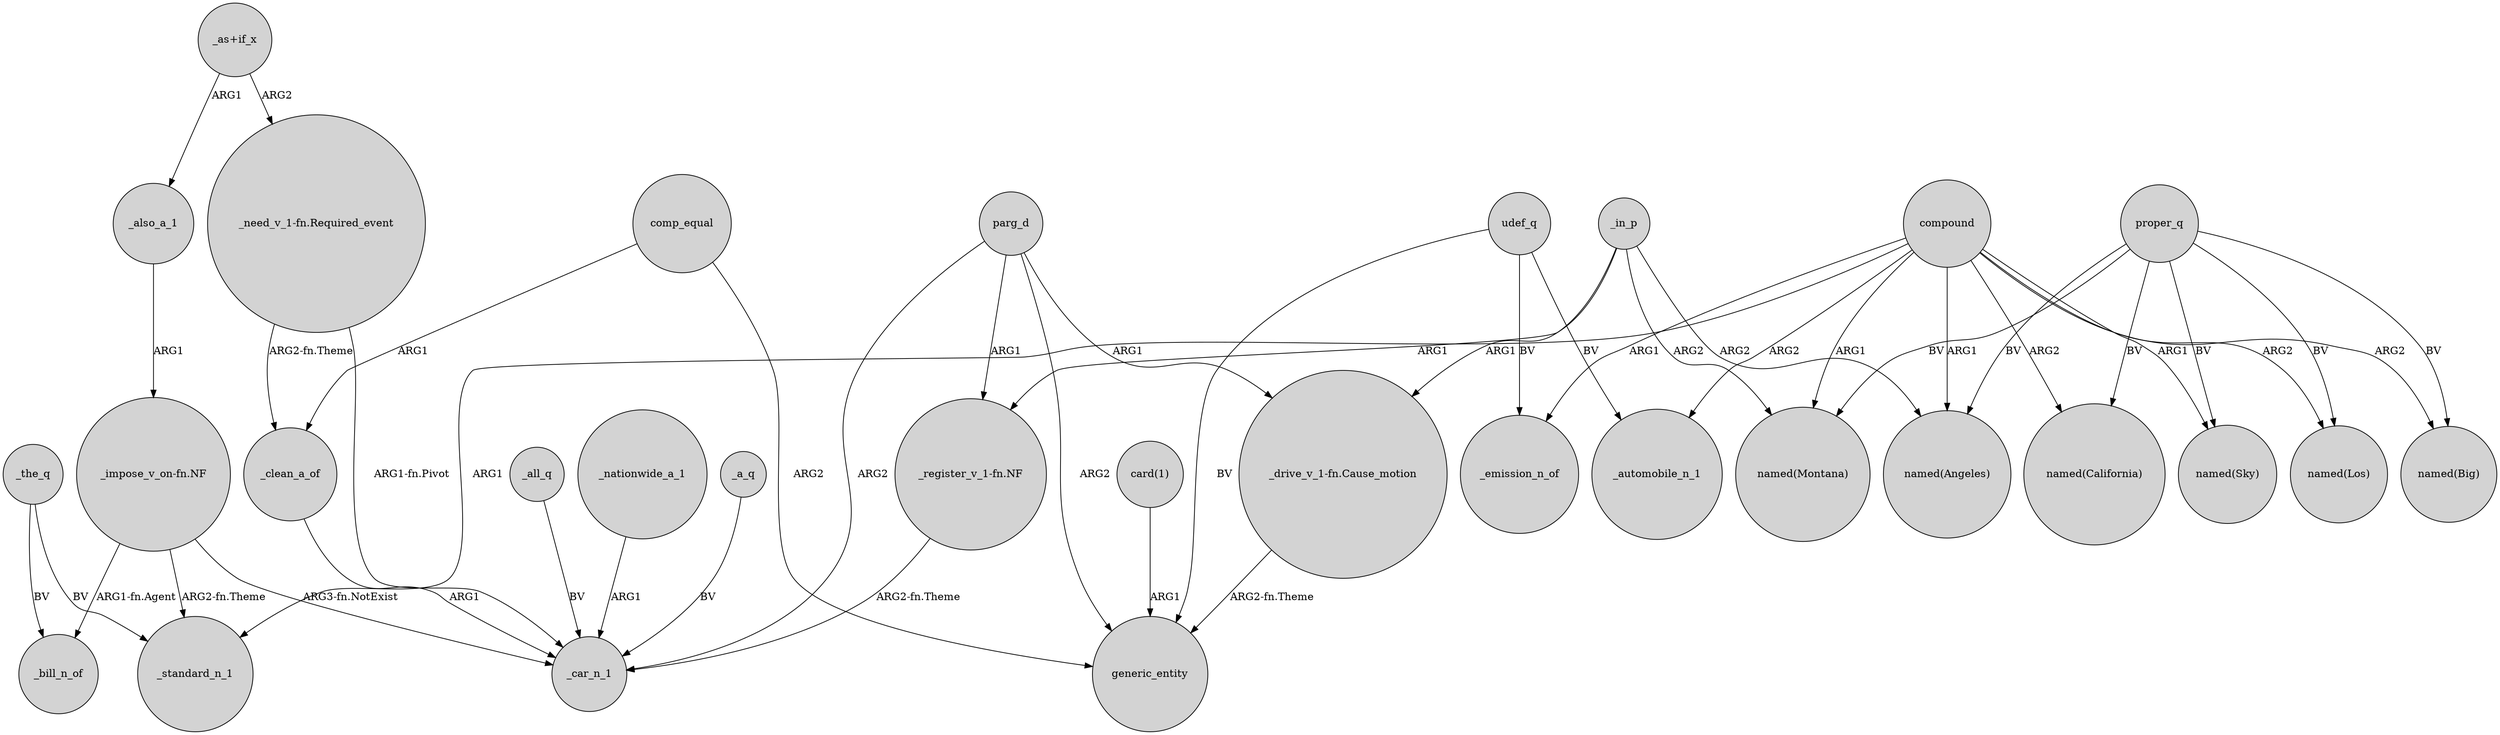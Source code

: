 digraph {
	node [shape=circle style=filled]
	_the_q -> _bill_n_of [label=BV]
	"_as+if_x" -> "_need_v_1-fn.Required_event" [label=ARG2]
	compound -> _emission_n_of [label=ARG1]
	parg_d -> "_drive_v_1-fn.Cause_motion" [label=ARG1]
	udef_q -> generic_entity [label=BV]
	_all_q -> _car_n_1 [label=BV]
	"_register_v_1-fn.NF" -> _car_n_1 [label="ARG2-fn.Theme"]
	_clean_a_of -> _car_n_1 [label=ARG1]
	compound -> "named(Los)" [label=ARG2]
	_nationwide_a_1 -> _car_n_1 [label=ARG1]
	parg_d -> generic_entity [label=ARG2]
	udef_q -> _automobile_n_1 [label=BV]
	proper_q -> "named(Los)" [label=BV]
	"_impose_v_on-fn.NF" -> _standard_n_1 [label="ARG2-fn.Theme"]
	parg_d -> "_register_v_1-fn.NF" [label=ARG1]
	proper_q -> "named(California)" [label=BV]
	_the_q -> _standard_n_1 [label=BV]
	_in_p -> "_register_v_1-fn.NF" [label=ARG1]
	compound -> "named(Sky)" [label=ARG1]
	comp_equal -> generic_entity [label=ARG2]
	compound -> "named(Angeles)" [label=ARG1]
	"_as+if_x" -> _also_a_1 [label=ARG1]
	_in_p -> "_drive_v_1-fn.Cause_motion" [label=ARG1]
	"_need_v_1-fn.Required_event" -> _clean_a_of [label="ARG2-fn.Theme"]
	_in_p -> "named(Montana)" [label=ARG2]
	"_drive_v_1-fn.Cause_motion" -> generic_entity [label="ARG2-fn.Theme"]
	comp_equal -> _clean_a_of [label=ARG1]
	_a_q -> _car_n_1 [label=BV]
	"_need_v_1-fn.Required_event" -> _car_n_1 [label="ARG1-fn.Pivot"]
	_in_p -> "named(Angeles)" [label=ARG2]
	parg_d -> _car_n_1 [label=ARG2]
	"_impose_v_on-fn.NF" -> _bill_n_of [label="ARG1-fn.Agent"]
	compound -> _automobile_n_1 [label=ARG2]
	_also_a_1 -> "_impose_v_on-fn.NF" [label=ARG1]
	proper_q -> "named(Sky)" [label=BV]
	compound -> "named(Montana)" [label=ARG1]
	compound -> "named(California)" [label=ARG2]
	"card(1)" -> generic_entity [label=ARG1]
	"_impose_v_on-fn.NF" -> _car_n_1 [label="ARG3-fn.NotExist"]
	proper_q -> "named(Angeles)" [label=BV]
	compound -> "named(Big)" [label=ARG2]
	compound -> _standard_n_1 [label=ARG1]
	udef_q -> _emission_n_of [label=BV]
	proper_q -> "named(Montana)" [label=BV]
	proper_q -> "named(Big)" [label=BV]
}
